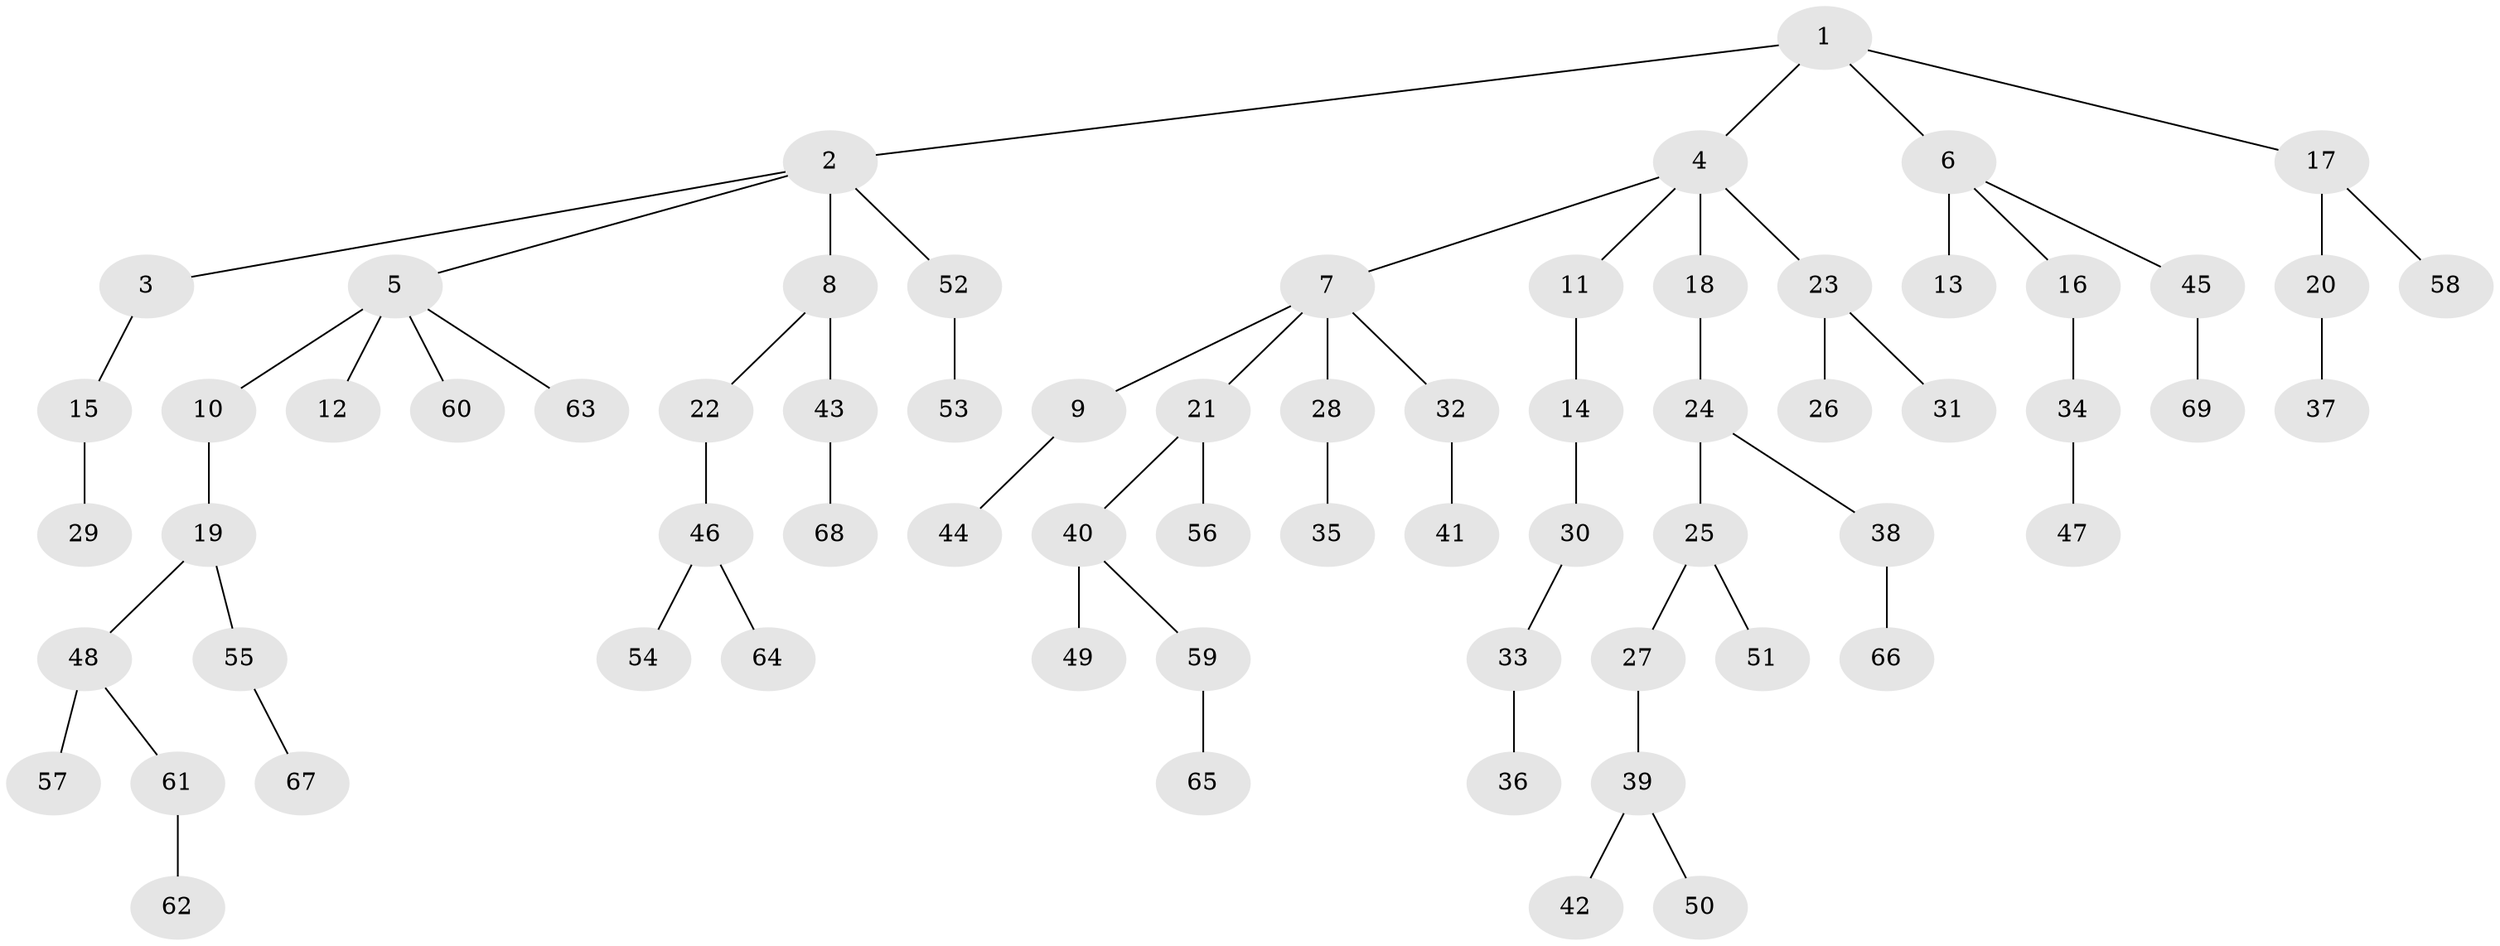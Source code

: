 // original degree distribution, {5: 0.03787878787878788, 6: 0.030303030303030304, 2: 0.30303030303030304, 7: 0.007575757575757576, 3: 0.12121212121212122, 1: 0.4696969696969697, 4: 0.030303030303030304}
// Generated by graph-tools (version 1.1) at 2025/36/03/09/25 02:36:39]
// undirected, 69 vertices, 68 edges
graph export_dot {
graph [start="1"]
  node [color=gray90,style=filled];
  1;
  2;
  3;
  4;
  5;
  6;
  7;
  8;
  9;
  10;
  11;
  12;
  13;
  14;
  15;
  16;
  17;
  18;
  19;
  20;
  21;
  22;
  23;
  24;
  25;
  26;
  27;
  28;
  29;
  30;
  31;
  32;
  33;
  34;
  35;
  36;
  37;
  38;
  39;
  40;
  41;
  42;
  43;
  44;
  45;
  46;
  47;
  48;
  49;
  50;
  51;
  52;
  53;
  54;
  55;
  56;
  57;
  58;
  59;
  60;
  61;
  62;
  63;
  64;
  65;
  66;
  67;
  68;
  69;
  1 -- 2 [weight=1.0];
  1 -- 4 [weight=1.0];
  1 -- 6 [weight=1.0];
  1 -- 17 [weight=1.0];
  2 -- 3 [weight=1.0];
  2 -- 5 [weight=1.0];
  2 -- 8 [weight=1.0];
  2 -- 52 [weight=1.0];
  3 -- 15 [weight=1.0];
  4 -- 7 [weight=1.0];
  4 -- 11 [weight=1.0];
  4 -- 18 [weight=1.0];
  4 -- 23 [weight=1.0];
  5 -- 10 [weight=2.0];
  5 -- 12 [weight=1.0];
  5 -- 60 [weight=1.0];
  5 -- 63 [weight=1.0];
  6 -- 13 [weight=4.0];
  6 -- 16 [weight=1.0];
  6 -- 45 [weight=1.0];
  7 -- 9 [weight=1.0];
  7 -- 21 [weight=1.0];
  7 -- 28 [weight=1.0];
  7 -- 32 [weight=1.0];
  8 -- 22 [weight=1.0];
  8 -- 43 [weight=3.0];
  9 -- 44 [weight=1.0];
  10 -- 19 [weight=1.0];
  11 -- 14 [weight=1.0];
  14 -- 30 [weight=1.0];
  15 -- 29 [weight=1.0];
  16 -- 34 [weight=1.0];
  17 -- 20 [weight=2.0];
  17 -- 58 [weight=1.0];
  18 -- 24 [weight=2.0];
  19 -- 48 [weight=1.0];
  19 -- 55 [weight=1.0];
  20 -- 37 [weight=1.0];
  21 -- 40 [weight=1.0];
  21 -- 56 [weight=1.0];
  22 -- 46 [weight=1.0];
  23 -- 26 [weight=1.0];
  23 -- 31 [weight=2.0];
  24 -- 25 [weight=1.0];
  24 -- 38 [weight=1.0];
  25 -- 27 [weight=1.0];
  25 -- 51 [weight=1.0];
  27 -- 39 [weight=1.0];
  28 -- 35 [weight=1.0];
  30 -- 33 [weight=1.0];
  32 -- 41 [weight=1.0];
  33 -- 36 [weight=1.0];
  34 -- 47 [weight=2.0];
  38 -- 66 [weight=1.0];
  39 -- 42 [weight=1.0];
  39 -- 50 [weight=1.0];
  40 -- 49 [weight=2.0];
  40 -- 59 [weight=1.0];
  43 -- 68 [weight=1.0];
  45 -- 69 [weight=1.0];
  46 -- 54 [weight=1.0];
  46 -- 64 [weight=1.0];
  48 -- 57 [weight=2.0];
  48 -- 61 [weight=1.0];
  52 -- 53 [weight=2.0];
  55 -- 67 [weight=1.0];
  59 -- 65 [weight=1.0];
  61 -- 62 [weight=1.0];
}
